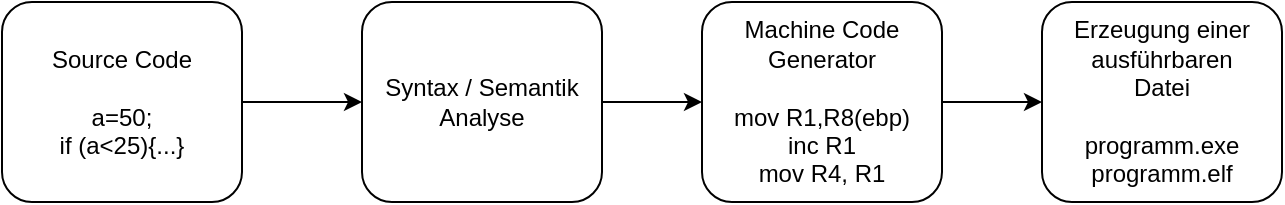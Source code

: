 <mxfile version="24.8.1">
  <diagram name="Seite-1" id="OPBVxi1z6W3s4tdw_RYk">
    <mxGraphModel dx="2074" dy="1310" grid="1" gridSize="10" guides="1" tooltips="1" connect="1" arrows="1" fold="1" page="1" pageScale="1" pageWidth="827" pageHeight="1169" math="0" shadow="0">
      <root>
        <mxCell id="0" />
        <mxCell id="1" parent="0" />
        <mxCell id="nvLZAvhZ5dqbCRa15xjv-5" style="edgeStyle=orthogonalEdgeStyle;rounded=0;orthogonalLoop=1;jettySize=auto;html=1;" edge="1" parent="1" source="nvLZAvhZ5dqbCRa15xjv-1" target="nvLZAvhZ5dqbCRa15xjv-2">
          <mxGeometry relative="1" as="geometry" />
        </mxCell>
        <mxCell id="nvLZAvhZ5dqbCRa15xjv-1" value="&lt;div&gt;Source Code&lt;/div&gt;&lt;div&gt;&lt;br&gt;&lt;/div&gt;&lt;div&gt;a=50;&lt;/div&gt;&lt;div&gt;if (a&amp;lt;25){...}&lt;br&gt;&lt;/div&gt;" style="rounded=1;whiteSpace=wrap;html=1;" vertex="1" parent="1">
          <mxGeometry x="40" y="270" width="120" height="100" as="geometry" />
        </mxCell>
        <mxCell id="nvLZAvhZ5dqbCRa15xjv-6" style="edgeStyle=orthogonalEdgeStyle;rounded=0;orthogonalLoop=1;jettySize=auto;html=1;" edge="1" parent="1" source="nvLZAvhZ5dqbCRa15xjv-2" target="nvLZAvhZ5dqbCRa15xjv-3">
          <mxGeometry relative="1" as="geometry" />
        </mxCell>
        <mxCell id="nvLZAvhZ5dqbCRa15xjv-2" value="&lt;div&gt;Syntax / Semantik&lt;/div&gt;&lt;div&gt;Analyse&lt;/div&gt;" style="rounded=1;whiteSpace=wrap;html=1;" vertex="1" parent="1">
          <mxGeometry x="220" y="270" width="120" height="100" as="geometry" />
        </mxCell>
        <mxCell id="nvLZAvhZ5dqbCRa15xjv-7" style="edgeStyle=orthogonalEdgeStyle;rounded=0;orthogonalLoop=1;jettySize=auto;html=1;" edge="1" parent="1" source="nvLZAvhZ5dqbCRa15xjv-3" target="nvLZAvhZ5dqbCRa15xjv-4">
          <mxGeometry relative="1" as="geometry" />
        </mxCell>
        <mxCell id="nvLZAvhZ5dqbCRa15xjv-3" value="&lt;div&gt;Machine Code&lt;/div&gt;&lt;div&gt;Generator&lt;/div&gt;&lt;div&gt;&lt;br&gt;&lt;/div&gt;&lt;div&gt;mov R1,R8(ebp)&lt;/div&gt;&lt;div&gt;inc R1&lt;/div&gt;&lt;div&gt;mov R4, R1&lt;br&gt;&lt;/div&gt;" style="rounded=1;whiteSpace=wrap;html=1;" vertex="1" parent="1">
          <mxGeometry x="390" y="270" width="120" height="100" as="geometry" />
        </mxCell>
        <mxCell id="nvLZAvhZ5dqbCRa15xjv-4" value="&lt;div&gt;Erzeugung einer&lt;br&gt;&lt;/div&gt;&lt;div&gt;ausführbaren &lt;br&gt;&lt;/div&gt;&lt;div&gt;Datei&lt;/div&gt;&lt;div&gt;&lt;br&gt;&lt;/div&gt;&lt;div&gt;programm.exe&lt;/div&gt;&lt;div&gt;programm.elf&lt;br&gt;&lt;/div&gt;" style="rounded=1;whiteSpace=wrap;html=1;" vertex="1" parent="1">
          <mxGeometry x="560" y="270" width="120" height="100" as="geometry" />
        </mxCell>
      </root>
    </mxGraphModel>
  </diagram>
</mxfile>
